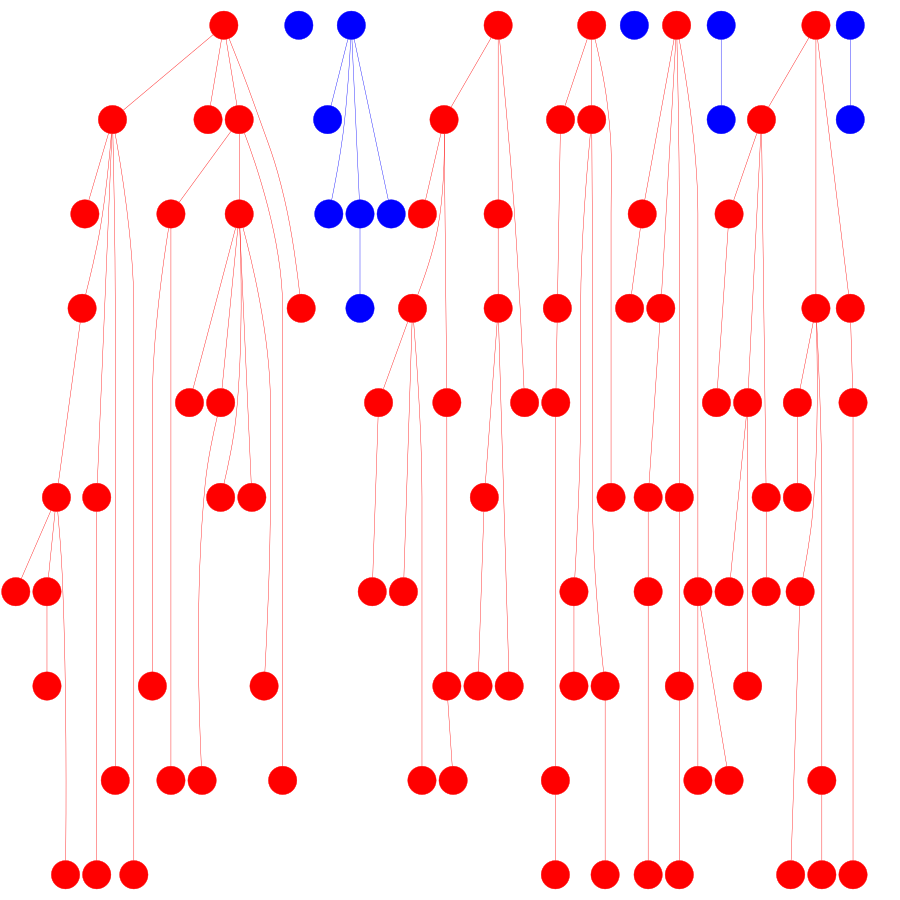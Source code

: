 graph genealogy {
graph [nodesep = 0.1];
graph [ranksep = 1];
graph [ratio = fill];
graph [size = 6];
node [style = filled];
node [shape = point];
node [width = 1];
node [height = 1];
edge [penwidth = 1];
"0:0" [ label="5" color="#FF0000"];
"0:0" -- "1:1" [ color="#FF0000"];
"0:0" -- "1:4" [ color="#FF0000"];
"0:0" -- "1:8" [ color="#FF0000"];
"0:0" -- "3:3" [ color="#FF0000"];
"0:1" [ label="2" color="#0000FF"];
"0:2" [ label="2" color="#0000FF"];
"0:2" -- "1:3" [ color="#0000FF"];
"0:2" -- "2:2" [ color="#0000FF"];
"0:2" -- "2:5" [ color="#0000FF"];
"0:2" -- "2:9" [ color="#0000FF"];
"0:3" [ label="5" color="#FF0000"];
"0:3" -- "1:9" [ color="#FF0000"];
"0:3" -- "2:7" [ color="#FF0000"];
"0:3" -- "4:9" [ color="#FF0000"];
"0:4" [ label="5" color="#FF0000"];
"0:4" -- "1:5" [ color="#FF0000"];
"0:4" -- "1:7" [ color="#FF0000"];
"0:4" -- "5:8" [ color="#FF0000"];
"0:5" [ label="2" color="#0000FF"];
"0:6" [ label="5" color="#FF0000"];
"0:6" -- "2:0" [ color="#FF0000"];
"0:6" -- "3:1" [ color="#FF0000"];
"0:6" -- "5:0" [ color="#FF0000"];
"0:6" -- "6:8" [ color="#FF0000"];
"0:7" [ label="2" color="#0000FF"];
"0:7" -- "1:6" [ color="#0000FF"];
"0:8" [ label="5" color="#FF0000"];
"0:8" -- "1:0" [ color="#FF0000"];
"0:8" -- "3:0" [ color="#FF0000"];
"0:8" -- "3:5" [ color="#FF0000"];
"0:9" [ label="2" color="#0000FF"];
"0:9" -- "1:2" [ color="#0000FF"];
"1:0" [ label="5" color="#FF0000"];
"1:0" -- "2:1" [ color="#FF0000"];
"1:0" -- "4:7" [ color="#FF0000"];
"1:0" -- "5:7" [ color="#FF0000"];
"1:1" [ label="5" color="#FF0000"];
"1:1" -- "2:3" [ color="#FF0000"];
"1:1" -- "3:6" [ color="#FF0000"];
"1:1" -- "5:2" [ color="#FF0000"];
"1:1" -- "8:6" [ color="#FF0000"];
"1:1" -- "9:3" [ color="#FF0000"];
"1:2" [ label="2" color="#0000FF"];
"1:3" [ label="2" color="#0000FF"];
"1:4" [ label="5" color="#FF0000"];
"1:5" [ label="5" color="#FF0000"];
"1:5" -- "3:4" [ color="#FF0000"];
"1:6" [ label="2" color="#0000FF"];
"1:7" [ label="5" color="#FF0000"];
"1:7" -- "6:6" [ color="#FF0000"];
"1:7" -- "7:1" [ color="#FF0000"];
"1:8" [ label="5" color="#FF0000"];
"1:8" -- "2:6" [ color="#FF0000"];
"1:8" -- "2:8" [ color="#FF0000"];
"1:8" -- "8:5" [ color="#FF0000"];
"1:9" [ label="5" color="#FF0000"];
"1:9" -- "2:4" [ color="#FF0000"];
"1:9" -- "3:9" [ color="#FF0000"];
"1:9" -- "4:1" [ color="#FF0000"];
"2:0" [ label="5" color="#FF0000"];
"2:0" -- "3:7" [ color="#FF0000"];
"2:1" [ label="5" color="#FF0000"];
"2:1" -- "4:5" [ color="#FF0000"];
"2:2" [ label="2" color="#0000FF"];
"2:3" [ label="5" color="#FF0000"];
"2:4" [ label="5" color="#FF0000"];
"2:5" [ label="2" color="#0000FF"];
"2:5" -- "3:2" [ color="#0000FF"];
"2:6" [ label="5" color="#FF0000"];
"2:6" -- "7:4" [ color="#FF0000"];
"2:6" -- "8:7" [ color="#FF0000"];
"2:7" [ label="5" color="#FF0000"];
"2:7" -- "3:8" [ color="#FF0000"];
"2:8" [ label="5" color="#FF0000"];
"2:8" -- "4:0" [ color="#FF0000"];
"2:8" -- "4:8" [ color="#FF0000"];
"2:8" -- "5:3" [ color="#FF0000"];
"2:8" -- "5:4" [ color="#FF0000"];
"2:8" -- "7:8" [ color="#FF0000"];
"2:9" [ label="2" color="#0000FF"];
"3:0" [ label="5" color="#FF0000"];
"3:0" -- "4:3" [ color="#FF0000"];
"3:0" -- "6:3" [ color="#FF0000"];
"3:0" -- "8:2" [ color="#FF0000"];
"3:1" [ label="5" color="#FF0000"];
"3:1" -- "5:5" [ color="#FF0000"];
"3:2" [ label="2" color="#0000FF"];
"3:3" [ label="5" color="#FF0000"];
"3:4" [ label="5" color="#FF0000"];
"3:4" -- "4:6" [ color="#FF0000"];
"3:5" [ label="5" color="#FF0000"];
"3:5" -- "4:2" [ color="#FF0000"];
"3:6" [ label="5" color="#FF0000"];
"3:6" -- "5:6" [ color="#FF0000"];
"3:7" [ label="5" color="#FF0000"];
"3:8" [ label="5" color="#FF0000"];
"3:8" -- "5:9" [ color="#FF0000"];
"3:8" -- "7:2" [ color="#FF0000"];
"3:9" [ label="5" color="#FF0000"];
"3:9" -- "4:4" [ color="#FF0000"];
"3:9" -- "6:2" [ color="#FF0000"];
"3:9" -- "8:3" [ color="#FF0000"];
"4:0" [ label="5" color="#FF0000"];
"4:1" [ label="5" color="#FF0000"];
"4:1" -- "7:3" [ color="#FF0000"];
"4:2" [ label="5" color="#FF0000"];
"4:2" -- "9:6" [ color="#FF0000"];
"4:3" [ label="5" color="#FF0000"];
"4:3" -- "5:1" [ color="#FF0000"];
"4:4" [ label="5" color="#FF0000"];
"4:4" -- "6:7" [ color="#FF0000"];
"4:5" [ label="5" color="#FF0000"];
"4:6" [ label="5" color="#FF0000"];
"4:6" -- "8:4" [ color="#FF0000"];
"4:7" [ label="5" color="#FF0000"];
"4:7" -- "6:9" [ color="#FF0000"];
"4:7" -- "7:5" [ color="#FF0000"];
"4:8" [ label="5" color="#FF0000"];
"4:8" -- "8:9" [ color="#FF0000"];
"4:9" [ label="5" color="#FF0000"];
"5:0" [ label="5" color="#FF0000"];
"5:0" -- "7:9" [ color="#FF0000"];
"5:1" [ label="5" color="#FF0000"];
"5:2" [ label="5" color="#FF0000"];
"5:2" -- "9:4" [ color="#FF0000"];
"5:3" [ label="5" color="#FF0000"];
"5:4" [ label="5" color="#FF0000"];
"5:5" [ label="5" color="#FF0000"];
"5:5" -- "6:0" [ color="#FF0000"];
"5:6" [ label="5" color="#FF0000"];
"5:6" -- "6:4" [ color="#FF0000"];
"5:6" -- "6:5" [ color="#FF0000"];
"5:6" -- "9:0" [ color="#FF0000"];
"5:7" [ label="5" color="#FF0000"];
"5:7" -- "6:1" [ color="#FF0000"];
"5:8" [ label="5" color="#FF0000"];
"5:9" [ label="5" color="#FF0000"];
"5:9" -- "7:7" [ color="#FF0000"];
"6:0" [ label="5" color="#FF0000"];
"6:0" -- "9:5" [ color="#FF0000"];
"6:1" [ label="5" color="#FF0000"];
"6:2" [ label="5" color="#FF0000"];
"6:3" [ label="5" color="#FF0000"];
"6:3" -- "9:1" [ color="#FF0000"];
"6:4" [ label="5" color="#FF0000"];
"6:5" [ label="5" color="#FF0000"];
"6:5" -- "7:0" [ color="#FF0000"];
"6:6" [ label="5" color="#FF0000"];
"6:6" -- "7:6" [ color="#FF0000"];
"6:7" [ label="5" color="#FF0000"];
"6:8" [ label="5" color="#FF0000"];
"6:8" -- "8:0" [ color="#FF0000"];
"6:8" -- "8:8" [ color="#FF0000"];
"6:9" [ label="5" color="#FF0000"];
"7:0" [ label="5" color="#FF0000"];
"7:1" [ label="5" color="#FF0000"];
"7:1" -- "9:2" [ color="#FF0000"];
"7:2" [ label="5" color="#FF0000"];
"7:3" [ label="5" color="#FF0000"];
"7:3" -- "8:1" [ color="#FF0000"];
"7:4" [ label="5" color="#FF0000"];
"7:5" [ label="5" color="#FF0000"];
"7:6" [ label="5" color="#FF0000"];
"7:7" [ label="5" color="#FF0000"];
"7:8" [ label="5" color="#FF0000"];
"7:9" [ label="5" color="#FF0000"];
"7:9" -- "9:7" [ color="#FF0000"];
"8:0" [ label="5" color="#FF0000"];
"8:1" [ label="5" color="#FF0000"];
"8:2" [ label="5" color="#FF0000"];
"8:2" -- "9:8" [ color="#FF0000"];
"8:3" [ label="5" color="#FF0000"];
"8:4" [ label="5" color="#FF0000"];
"8:4" -- "9:9" [ color="#FF0000"];
"8:5" [ label="5" color="#FF0000"];
"8:6" [ label="5" color="#FF0000"];
"8:7" [ label="5" color="#FF0000"];
"8:8" [ label="5" color="#FF0000"];
"8:9" [ label="5" color="#FF0000"];
"9:0" [ label="5" color="#FF0000"];
"9:1" [ label="5" color="#FF0000"];
"9:2" [ label="5" color="#FF0000"];
"9:3" [ label="5" color="#FF0000"];
"9:4" [ label="5" color="#FF0000"];
"9:5" [ label="5" color="#FF0000"];
"9:6" [ label="5" color="#FF0000"];
"9:7" [ label="5" color="#FF0000"];
"9:8" [ label="5" color="#FF0000"];
"9:9" [ label="5" color="#FF0000"];
subgraph ranks {
node[style=invis];edge[style=invis];
"rank:0" -- "rank:1" -- "rank:2" -- "rank:3" -- "rank:4" -- "rank:5" -- "rank:6" -- "rank:7" -- "rank:8" -- "rank:9";
}
{rank=same;"rank:0";"0:0";"0:1";"0:2";"0:3";"0:4";"0:5";"0:6";"0:7";"0:8";"0:9";};
{rank=same;"rank:1";"1:0";"1:1";"1:2";"1:3";"1:4";"1:5";"1:6";"1:7";"1:8";"1:9";};
{rank=same;"rank:2";"2:0";"2:1";"2:2";"2:3";"2:4";"2:5";"2:6";"2:7";"2:8";"2:9";};
{rank=same;"rank:3";"3:0";"3:1";"3:2";"3:3";"3:4";"3:5";"3:6";"3:7";"3:8";"3:9";};
{rank=same;"rank:4";"4:0";"4:1";"4:2";"4:3";"4:4";"4:5";"4:6";"4:7";"4:8";"4:9";};
{rank=same;"rank:5";"5:0";"5:1";"5:2";"5:3";"5:4";"5:5";"5:6";"5:7";"5:8";"5:9";};
{rank=same;"rank:6";"6:0";"6:1";"6:2";"6:3";"6:4";"6:5";"6:6";"6:7";"6:8";"6:9";};
{rank=same;"rank:7";"7:0";"7:1";"7:2";"7:3";"7:4";"7:5";"7:6";"7:7";"7:8";"7:9";};
{rank=same;"rank:8";"8:0";"8:1";"8:2";"8:3";"8:4";"8:5";"8:6";"8:7";"8:8";"8:9";};
{rank=same;"rank:9";"9:0";"9:1";"9:2";"9:3";"9:4";"9:5";"9:6";"9:7";"9:8";"9:9";};
}

